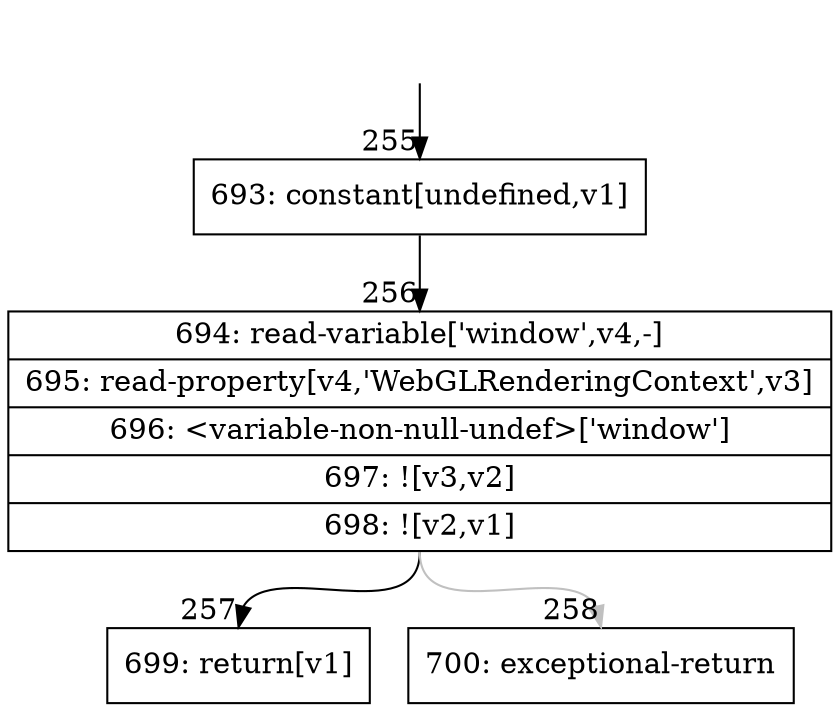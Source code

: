 digraph {
rankdir="TD"
BB_entry22[shape=none,label=""];
BB_entry22 -> BB255 [tailport=s, headport=n, headlabel="    255"]
BB255 [shape=record label="{693: constant[undefined,v1]}" ] 
BB255 -> BB256 [tailport=s, headport=n, headlabel="      256"]
BB256 [shape=record label="{694: read-variable['window',v4,-]|695: read-property[v4,'WebGLRenderingContext',v3]|696: \<variable-non-null-undef\>['window']|697: ![v3,v2]|698: ![v2,v1]}" ] 
BB256 -> BB257 [tailport=s, headport=n, headlabel="      257"]
BB256 -> BB258 [tailport=s, headport=n, color=gray, headlabel="      258"]
BB257 [shape=record label="{699: return[v1]}" ] 
BB258 [shape=record label="{700: exceptional-return}" ] 
//#$~ 272
}
